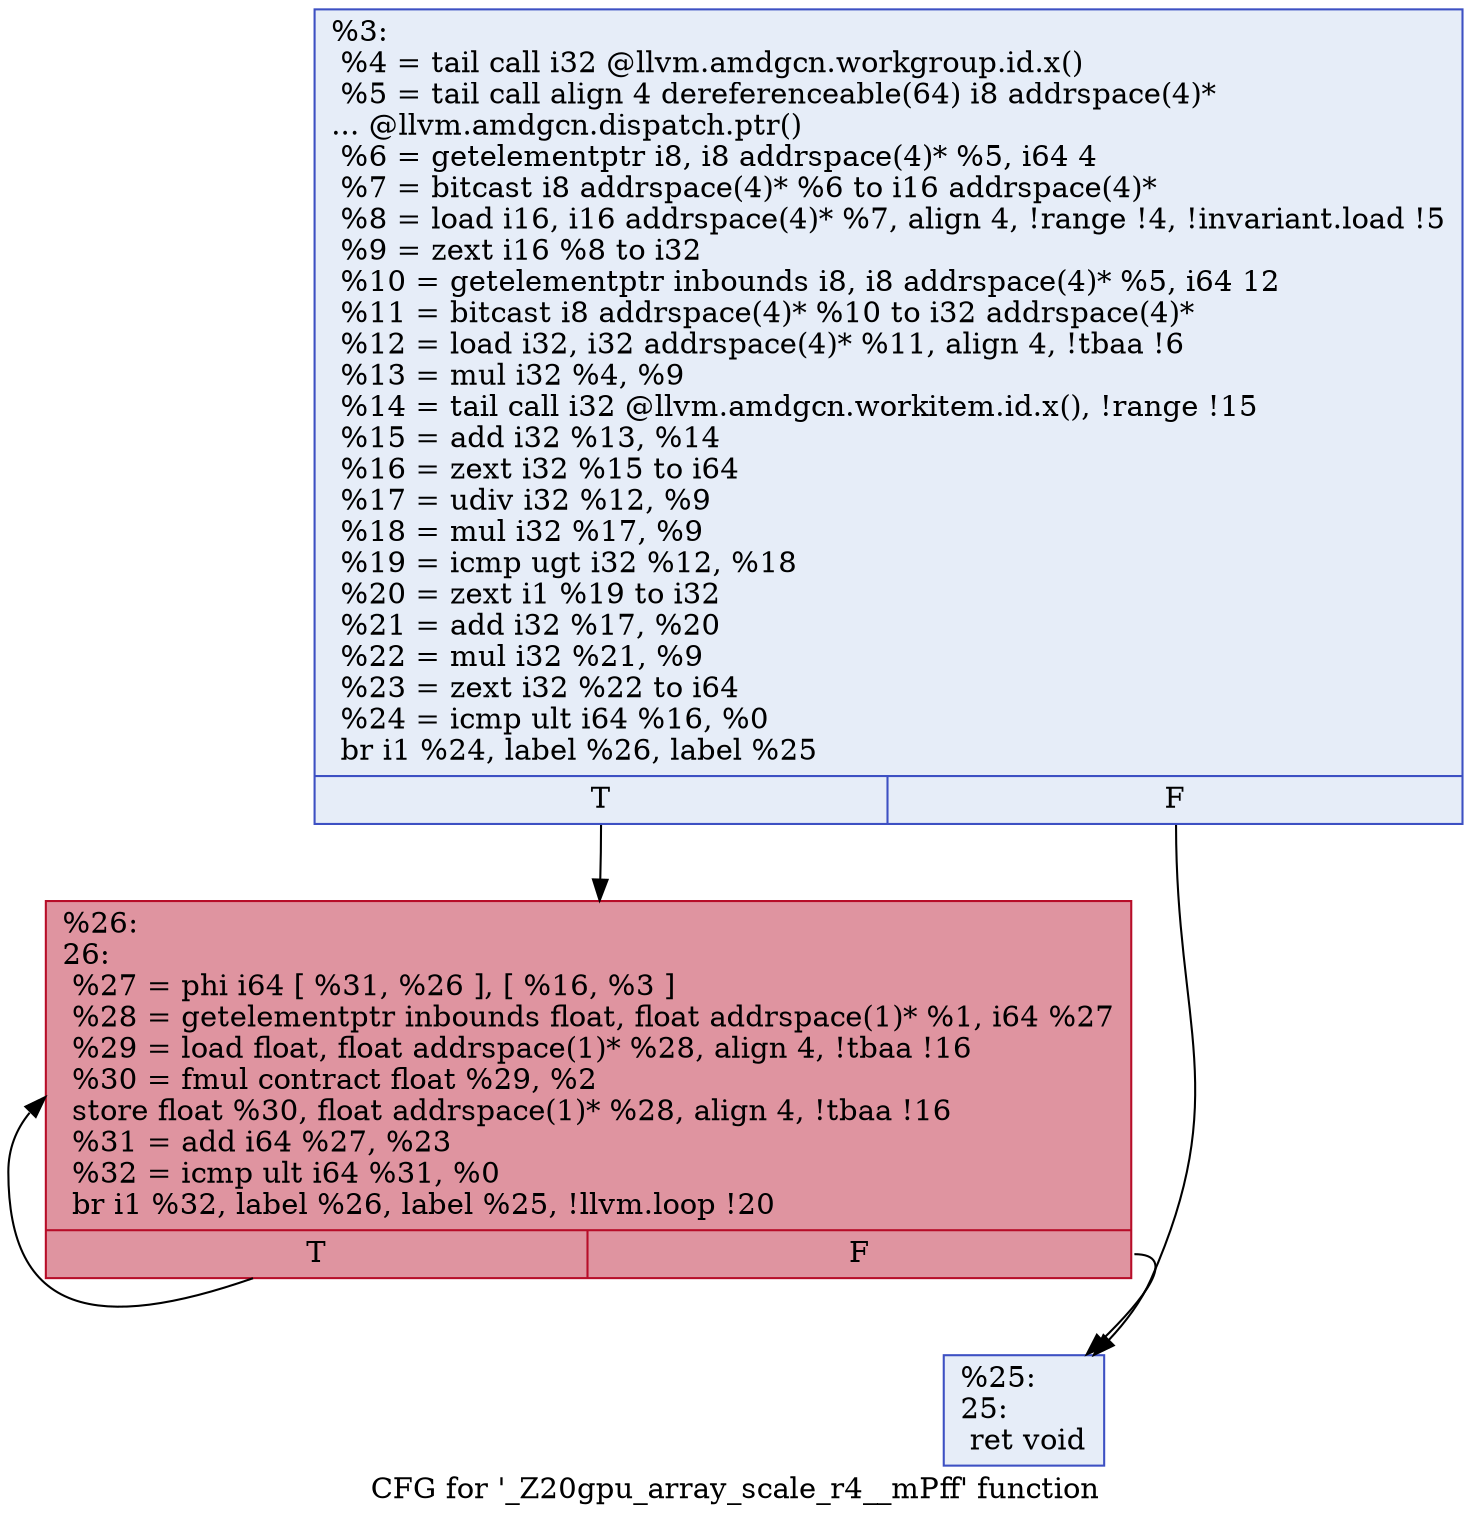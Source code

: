 digraph "CFG for '_Z20gpu_array_scale_r4__mPff' function" {
	label="CFG for '_Z20gpu_array_scale_r4__mPff' function";

	Node0x4db3380 [shape=record,color="#3d50c3ff", style=filled, fillcolor="#c7d7f070",label="{%3:\l  %4 = tail call i32 @llvm.amdgcn.workgroup.id.x()\l  %5 = tail call align 4 dereferenceable(64) i8 addrspace(4)*\l... @llvm.amdgcn.dispatch.ptr()\l  %6 = getelementptr i8, i8 addrspace(4)* %5, i64 4\l  %7 = bitcast i8 addrspace(4)* %6 to i16 addrspace(4)*\l  %8 = load i16, i16 addrspace(4)* %7, align 4, !range !4, !invariant.load !5\l  %9 = zext i16 %8 to i32\l  %10 = getelementptr inbounds i8, i8 addrspace(4)* %5, i64 12\l  %11 = bitcast i8 addrspace(4)* %10 to i32 addrspace(4)*\l  %12 = load i32, i32 addrspace(4)* %11, align 4, !tbaa !6\l  %13 = mul i32 %4, %9\l  %14 = tail call i32 @llvm.amdgcn.workitem.id.x(), !range !15\l  %15 = add i32 %13, %14\l  %16 = zext i32 %15 to i64\l  %17 = udiv i32 %12, %9\l  %18 = mul i32 %17, %9\l  %19 = icmp ugt i32 %12, %18\l  %20 = zext i1 %19 to i32\l  %21 = add i32 %17, %20\l  %22 = mul i32 %21, %9\l  %23 = zext i32 %22 to i64\l  %24 = icmp ult i64 %16, %0\l  br i1 %24, label %26, label %25\l|{<s0>T|<s1>F}}"];
	Node0x4db3380:s0 -> Node0x4db59e0;
	Node0x4db3380:s1 -> Node0x4db5a70;
	Node0x4db5a70 [shape=record,color="#3d50c3ff", style=filled, fillcolor="#c7d7f070",label="{%25:\l25:                                               \l  ret void\l}"];
	Node0x4db59e0 [shape=record,color="#b70d28ff", style=filled, fillcolor="#b70d2870",label="{%26:\l26:                                               \l  %27 = phi i64 [ %31, %26 ], [ %16, %3 ]\l  %28 = getelementptr inbounds float, float addrspace(1)* %1, i64 %27\l  %29 = load float, float addrspace(1)* %28, align 4, !tbaa !16\l  %30 = fmul contract float %29, %2\l  store float %30, float addrspace(1)* %28, align 4, !tbaa !16\l  %31 = add i64 %27, %23\l  %32 = icmp ult i64 %31, %0\l  br i1 %32, label %26, label %25, !llvm.loop !20\l|{<s0>T|<s1>F}}"];
	Node0x4db59e0:s0 -> Node0x4db59e0;
	Node0x4db59e0:s1 -> Node0x4db5a70;
}
